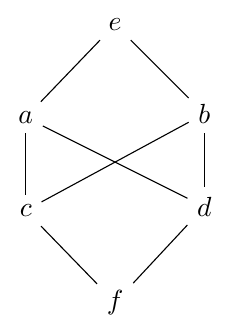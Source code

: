 \documentclass[tikz]{standalone}
\usetikzlibrary{matrix}
\begin{document}
\begin{tikzpicture}
    \matrix (m) at (0,0) [matrix of nodes,
                          row sep=2em, column sep=2em] {%
            & $e$ &    \\
        $a$ &     & $b$\\
        $c$ &     & $d$\\
            & $f$ &    \\
    };
    \foreach \Source/\Target in {%
        2-1/1-2,
        2-3/1-2,
        2-1/3-1,
        2-1/3-3,
        2-3/3-1,
        2-3/3-3,
        3-1/4-2,
        3-3/4-2%
        }
        \draw (m-\Source) to (m-\Target);
\end{tikzpicture}
\end{document}
